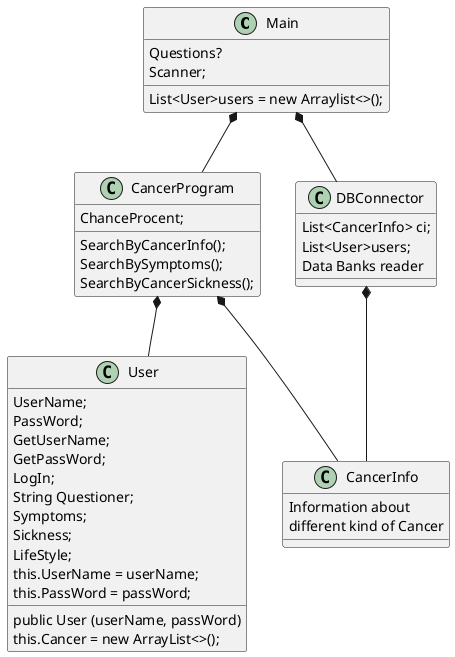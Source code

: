 @startuml
'https://plantuml.com/sequence-diagram



Class Main{
Questions?
Scanner;
List<User>users = new Arraylist<>();
}

Class CancerProgram{
ChanceProcent;
SearchByCancerInfo();
SearchBySymptoms();
SearchByCancerSickness();
}

Class User{
UserName;
PassWord;
GetUserName;
GetPassWord;
LogIn;
String Questioner;
Symptoms;
Sickness;
LifeStyle;
public User (userName, passWord)
this.UserName = userName;
this.PassWord = passWord;
this.Cancer = new ArrayList<>();
}


Class CancerInfo{

Information about
different kind of Cancer
}

Class DBConnector{
List<CancerInfo> ci;
List<User>users;
Data Banks reader
}

Main *-- DBConnector
Main *-- CancerProgram
CancerProgram *-- User
DBConnector *-- CancerInfo
CancerProgram *-- CancerInfo

@enduml